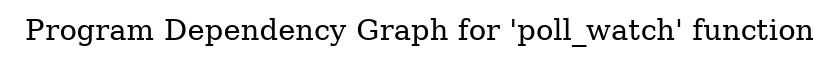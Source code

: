 digraph "Program Dependency Graph for 'poll_watch' function" {
	label="Program Dependency Graph for 'poll_watch' function";

}
